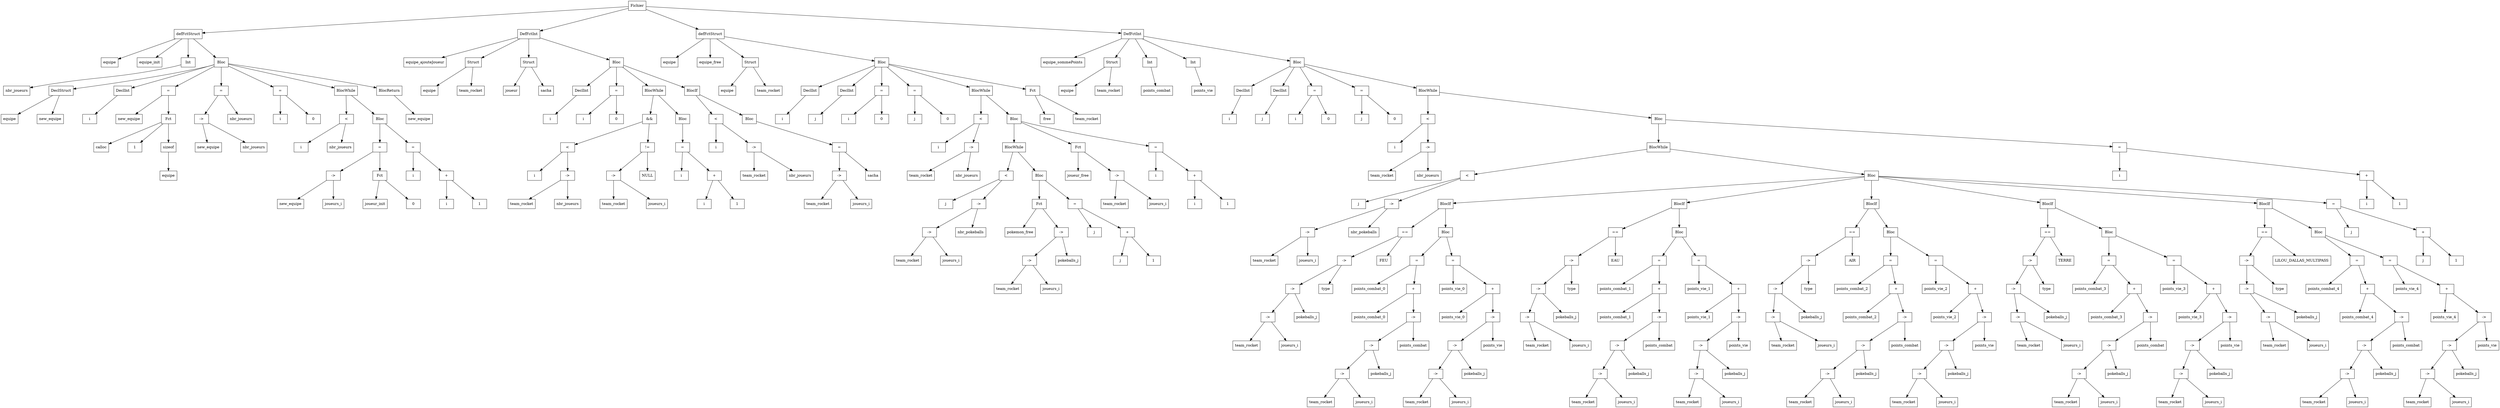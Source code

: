 digraph "ast"{

	nodesep=1;
	ranksep=1;

	N0 [label="Fichier", shape="box"];
	N1 [label="defFctStruct", shape="box"];
	N2 [label="equipe", shape="box"];
	N3 [label="equipe_init", shape="box"];
	N4 [label="Int", shape="box"];
	N5 [label="nbr_joueurs", shape="box"];
	N6 [label="Bloc", shape="box"];
	N7 [label="DeclStruct", shape="box"];
	N8 [label="equipe", shape="box"];
	N9 [label="new_equipe", shape="box"];
	N10 [label="DeclInt", shape="box"];
	N11 [label="i", shape="box"];
	N12 [label="=", shape="box"];
	N13 [label="new_equipe", shape="box"];
	N14 [label="Fct", shape="box"];
	N15 [label="calloc", shape="box"];
	N16 [label="1", shape="box"];
	N17 [label="sizeof", shape="box"];
	N18 [label="equipe", shape="box"];
	N19 [label="=", shape="box"];
	N20 [label="->", shape="box"];
	N21 [label="new_equipe", shape="box"];
	N22 [label="nbr_joueurs", shape="box"];
	N23 [label="nbr_joueurs", shape="box"];
	N24 [label="=", shape="box"];
	N25 [label="i", shape="box"];
	N26 [label="0", shape="box"];
	N27 [label="BlocWhile", shape="box"];
	N28 [label="<", shape="box"];
	N29 [label="i", shape="box"];
	N30 [label="nbr_joueurs", shape="box"];
	N31 [label="Bloc", shape="box"];
	N32 [label="=", shape="box"];
	N33 [label="->", shape="box"];
	N34 [label="new_equipe", shape="box"];
	N35 [label="joueurs_i", shape="box"];
	N36 [label="Fct", shape="box"];
	N37 [label="joueur_init", shape="box"];
	N38 [label="0", shape="box"];
	N39 [label="=", shape="box"];
	N40 [label="i", shape="box"];
	N41 [label="+", shape="box"];
	N42 [label="i", shape="box"];
	N43 [label="1", shape="box"];
	N44 [label="BlocReturn", shape="box"];
	N45 [label="new_equipe", shape="box"];
	N46 [label="DefFctInt", shape="box"];
	N47 [label="equipe_ajouteJoueur", shape="box"];
	N48 [label="Struct", shape="box"];
	N49 [label="equipe", shape="box"];
	N50 [label="team_rocket", shape="box"];
	N51 [label="Struct", shape="box"];
	N52 [label="joueur", shape="box"];
	N53 [label="sacha", shape="box"];
	N54 [label="Bloc", shape="box"];
	N55 [label="DeclInt", shape="box"];
	N56 [label="i", shape="box"];
	N57 [label="=", shape="box"];
	N58 [label="i", shape="box"];
	N59 [label="0", shape="box"];
	N60 [label="BlocWhile", shape="box"];
	N61 [label="&&", shape="box"];
	N62 [label="<", shape="box"];
	N63 [label="i", shape="box"];
	N64 [label="->", shape="box"];
	N65 [label="team_rocket", shape="box"];
	N66 [label="nbr_joueurs", shape="box"];
	N67 [label="!=", shape="box"];
	N68 [label="->", shape="box"];
	N69 [label="team_rocket", shape="box"];
	N70 [label="joueurs_i", shape="box"];
	N71 [label="NULL", shape="box"];
	N72 [label="Bloc", shape="box"];
	N73 [label="=", shape="box"];
	N74 [label="i", shape="box"];
	N75 [label="+", shape="box"];
	N76 [label="i", shape="box"];
	N77 [label="1", shape="box"];
	N78 [label="BlocIf", shape="box"];
	N79 [label="<", shape="box"];
	N80 [label="i", shape="box"];
	N81 [label="->", shape="box"];
	N82 [label="team_rocket", shape="box"];
	N83 [label="nbr_joueurs", shape="box"];
	N84 [label="Bloc", shape="box"];
	N85 [label="=", shape="box"];
	N86 [label="->", shape="box"];
	N87 [label="team_rocket", shape="box"];
	N88 [label="joueurs_i", shape="box"];
	N89 [label="sacha", shape="box"];
	N90 [label="defFctStruct", shape="box"];
	N91 [label="equipe", shape="box"];
	N92 [label="equipe_free", shape="box"];
	N93 [label="Struct", shape="box"];
	N94 [label="equipe", shape="box"];
	N95 [label="team_rocket", shape="box"];
	N96 [label="Bloc", shape="box"];
	N97 [label="DeclInt", shape="box"];
	N98 [label="i", shape="box"];
	N99 [label="DeclInt", shape="box"];
	N100 [label="j", shape="box"];
	N101 [label="=", shape="box"];
	N102 [label="i", shape="box"];
	N103 [label="0", shape="box"];
	N104 [label="=", shape="box"];
	N105 [label="j", shape="box"];
	N106 [label="0", shape="box"];
	N107 [label="BlocWhile", shape="box"];
	N108 [label="<", shape="box"];
	N109 [label="i", shape="box"];
	N110 [label="->", shape="box"];
	N111 [label="team_rocket", shape="box"];
	N112 [label="nbr_joueurs", shape="box"];
	N113 [label="Bloc", shape="box"];
	N114 [label="BlocWhile", shape="box"];
	N115 [label="<", shape="box"];
	N116 [label="j", shape="box"];
	N117 [label="->", shape="box"];
	N118 [label="->", shape="box"];
	N119 [label="team_rocket", shape="box"];
	N120 [label="joueurs_i", shape="box"];
	N121 [label="nbr_pokeballs", shape="box"];
	N122 [label="Bloc", shape="box"];
	N123 [label="Fct", shape="box"];
	N124 [label="pokemon_free", shape="box"];
	N125 [label="->", shape="box"];
	N126 [label="->", shape="box"];
	N127 [label="team_rocket", shape="box"];
	N128 [label="joueurs_i", shape="box"];
	N129 [label="pokeballs_j", shape="box"];
	N130 [label="=", shape="box"];
	N131 [label="j", shape="box"];
	N132 [label="+", shape="box"];
	N133 [label="j", shape="box"];
	N134 [label="1", shape="box"];
	N135 [label="Fct", shape="box"];
	N136 [label="joueur_free", shape="box"];
	N137 [label="->", shape="box"];
	N138 [label="team_rocket", shape="box"];
	N139 [label="joueurs_i", shape="box"];
	N140 [label="=", shape="box"];
	N141 [label="i", shape="box"];
	N142 [label="+", shape="box"];
	N143 [label="i", shape="box"];
	N144 [label="1", shape="box"];
	N145 [label="Fct", shape="box"];
	N146 [label="free", shape="box"];
	N147 [label="team_rocket", shape="box"];
	N148 [label="DefFctInt", shape="box"];
	N149 [label="equipe_sommePoints", shape="box"];
	N150 [label="Struct", shape="box"];
	N151 [label="equipe", shape="box"];
	N152 [label="team_rocket", shape="box"];
	N153 [label="Int", shape="box"];
	N154 [label="points_combat", shape="box"];
	N155 [label="Int", shape="box"];
	N156 [label="points_vie", shape="box"];
	N157 [label="Bloc", shape="box"];
	N158 [label="DeclInt", shape="box"];
	N159 [label="i", shape="box"];
	N160 [label="DeclInt", shape="box"];
	N161 [label="j", shape="box"];
	N162 [label="=", shape="box"];
	N163 [label="i", shape="box"];
	N164 [label="0", shape="box"];
	N165 [label="=", shape="box"];
	N166 [label="j", shape="box"];
	N167 [label="0", shape="box"];
	N168 [label="BlocWhile", shape="box"];
	N169 [label="<", shape="box"];
	N170 [label="i", shape="box"];
	N171 [label="->", shape="box"];
	N172 [label="team_rocket", shape="box"];
	N173 [label="nbr_joueurs", shape="box"];
	N174 [label="Bloc", shape="box"];
	N175 [label="BlocWhile", shape="box"];
	N176 [label="<", shape="box"];
	N177 [label="j", shape="box"];
	N178 [label="->", shape="box"];
	N179 [label="->", shape="box"];
	N180 [label="team_rocket", shape="box"];
	N181 [label="joueurs_i", shape="box"];
	N182 [label="nbr_pokeballs", shape="box"];
	N183 [label="Bloc", shape="box"];
	N184 [label="BlocIf", shape="box"];
	N185 [label="==", shape="box"];
	N186 [label="->", shape="box"];
	N187 [label="->", shape="box"];
	N188 [label="->", shape="box"];
	N189 [label="team_rocket", shape="box"];
	N190 [label="joueurs_i", shape="box"];
	N191 [label="pokeballs_j", shape="box"];
	N192 [label="type", shape="box"];
	N193 [label="FEU", shape="box"];
	N194 [label="Bloc", shape="box"];
	N195 [label="=", shape="box"];
	N196 [label="points_combat_0", shape="box"];
	N197 [label="+", shape="box"];
	N198 [label="points_combat_0", shape="box"];
	N199 [label="->", shape="box"];
	N200 [label="->", shape="box"];
	N201 [label="->", shape="box"];
	N202 [label="team_rocket", shape="box"];
	N203 [label="joueurs_i", shape="box"];
	N204 [label="pokeballs_j", shape="box"];
	N205 [label="points_combat", shape="box"];
	N206 [label="=", shape="box"];
	N207 [label="points_vie_0", shape="box"];
	N208 [label="+", shape="box"];
	N209 [label="points_vie_0", shape="box"];
	N210 [label="->", shape="box"];
	N211 [label="->", shape="box"];
	N212 [label="->", shape="box"];
	N213 [label="team_rocket", shape="box"];
	N214 [label="joueurs_i", shape="box"];
	N215 [label="pokeballs_j", shape="box"];
	N216 [label="points_vie", shape="box"];
	N217 [label="BlocIf", shape="box"];
	N218 [label="==", shape="box"];
	N219 [label="->", shape="box"];
	N220 [label="->", shape="box"];
	N221 [label="->", shape="box"];
	N222 [label="team_rocket", shape="box"];
	N223 [label="joueurs_i", shape="box"];
	N224 [label="pokeballs_j", shape="box"];
	N225 [label="type", shape="box"];
	N226 [label="EAU", shape="box"];
	N227 [label="Bloc", shape="box"];
	N228 [label="=", shape="box"];
	N229 [label="points_combat_1", shape="box"];
	N230 [label="+", shape="box"];
	N231 [label="points_combat_1", shape="box"];
	N232 [label="->", shape="box"];
	N233 [label="->", shape="box"];
	N234 [label="->", shape="box"];
	N235 [label="team_rocket", shape="box"];
	N236 [label="joueurs_i", shape="box"];
	N237 [label="pokeballs_j", shape="box"];
	N238 [label="points_combat", shape="box"];
	N239 [label="=", shape="box"];
	N240 [label="points_vie_1", shape="box"];
	N241 [label="+", shape="box"];
	N242 [label="points_vie_1", shape="box"];
	N243 [label="->", shape="box"];
	N244 [label="->", shape="box"];
	N245 [label="->", shape="box"];
	N246 [label="team_rocket", shape="box"];
	N247 [label="joueurs_i", shape="box"];
	N248 [label="pokeballs_j", shape="box"];
	N249 [label="points_vie", shape="box"];
	N250 [label="BlocIf", shape="box"];
	N251 [label="==", shape="box"];
	N252 [label="->", shape="box"];
	N253 [label="->", shape="box"];
	N254 [label="->", shape="box"];
	N255 [label="team_rocket", shape="box"];
	N256 [label="joueurs_i", shape="box"];
	N257 [label="pokeballs_j", shape="box"];
	N258 [label="type", shape="box"];
	N259 [label="AIR", shape="box"];
	N260 [label="Bloc", shape="box"];
	N261 [label="=", shape="box"];
	N262 [label="points_combat_2", shape="box"];
	N263 [label="+", shape="box"];
	N264 [label="points_combat_2", shape="box"];
	N265 [label="->", shape="box"];
	N266 [label="->", shape="box"];
	N267 [label="->", shape="box"];
	N268 [label="team_rocket", shape="box"];
	N269 [label="joueurs_i", shape="box"];
	N270 [label="pokeballs_j", shape="box"];
	N271 [label="points_combat", shape="box"];
	N272 [label="=", shape="box"];
	N273 [label="points_vie_2", shape="box"];
	N274 [label="+", shape="box"];
	N275 [label="points_vie_2", shape="box"];
	N276 [label="->", shape="box"];
	N277 [label="->", shape="box"];
	N278 [label="->", shape="box"];
	N279 [label="team_rocket", shape="box"];
	N280 [label="joueurs_i", shape="box"];
	N281 [label="pokeballs_j", shape="box"];
	N282 [label="points_vie", shape="box"];
	N283 [label="BlocIf", shape="box"];
	N284 [label="==", shape="box"];
	N285 [label="->", shape="box"];
	N286 [label="->", shape="box"];
	N287 [label="->", shape="box"];
	N288 [label="team_rocket", shape="box"];
	N289 [label="joueurs_i", shape="box"];
	N290 [label="pokeballs_j", shape="box"];
	N291 [label="type", shape="box"];
	N292 [label="TERRE", shape="box"];
	N293 [label="Bloc", shape="box"];
	N294 [label="=", shape="box"];
	N295 [label="points_combat_3", shape="box"];
	N296 [label="+", shape="box"];
	N297 [label="points_combat_3", shape="box"];
	N298 [label="->", shape="box"];
	N299 [label="->", shape="box"];
	N300 [label="->", shape="box"];
	N301 [label="team_rocket", shape="box"];
	N302 [label="joueurs_i", shape="box"];
	N303 [label="pokeballs_j", shape="box"];
	N304 [label="points_combat", shape="box"];
	N305 [label="=", shape="box"];
	N306 [label="points_vie_3", shape="box"];
	N307 [label="+", shape="box"];
	N308 [label="points_vie_3", shape="box"];
	N309 [label="->", shape="box"];
	N310 [label="->", shape="box"];
	N311 [label="->", shape="box"];
	N312 [label="team_rocket", shape="box"];
	N313 [label="joueurs_i", shape="box"];
	N314 [label="pokeballs_j", shape="box"];
	N315 [label="points_vie", shape="box"];
	N316 [label="BlocIf", shape="box"];
	N317 [label="==", shape="box"];
	N318 [label="->", shape="box"];
	N319 [label="->", shape="box"];
	N320 [label="->", shape="box"];
	N321 [label="team_rocket", shape="box"];
	N322 [label="joueurs_i", shape="box"];
	N323 [label="pokeballs_j", shape="box"];
	N324 [label="type", shape="box"];
	N325 [label="LILOU_DALLAS_MULTIPASS", shape="box"];
	N326 [label="Bloc", shape="box"];
	N327 [label="=", shape="box"];
	N328 [label="points_combat_4", shape="box"];
	N329 [label="+", shape="box"];
	N330 [label="points_combat_4", shape="box"];
	N331 [label="->", shape="box"];
	N332 [label="->", shape="box"];
	N333 [label="->", shape="box"];
	N334 [label="team_rocket", shape="box"];
	N335 [label="joueurs_i", shape="box"];
	N336 [label="pokeballs_j", shape="box"];
	N337 [label="points_combat", shape="box"];
	N338 [label="=", shape="box"];
	N339 [label="points_vie_4", shape="box"];
	N340 [label="+", shape="box"];
	N341 [label="points_vie_4", shape="box"];
	N342 [label="->", shape="box"];
	N343 [label="->", shape="box"];
	N344 [label="->", shape="box"];
	N345 [label="team_rocket", shape="box"];
	N346 [label="joueurs_i", shape="box"];
	N347 [label="pokeballs_j", shape="box"];
	N348 [label="points_vie", shape="box"];
	N349 [label="=", shape="box"];
	N350 [label="j", shape="box"];
	N351 [label="+", shape="box"];
	N352 [label="j", shape="box"];
	N353 [label="1", shape="box"];
	N354 [label="=", shape="box"];
	N355 [label="i", shape="box"];
	N356 [label="+", shape="box"];
	N357 [label="i", shape="box"];
	N358 [label="1", shape="box"];

	N1 -> N2; 
	N1 -> N3; 
	N4 -> N5; 
	N1 -> N4; 
	N7 -> N8; 
	N7 -> N9; 
	N6 -> N7; 
	N10 -> N11; 
	N6 -> N10; 
	N12 -> N13; 
	N14 -> N15; 
	N14 -> N16; 
	N17 -> N18; 
	N14 -> N17; 
	N12 -> N14; 
	N6 -> N12; 
	N20 -> N21; 
	N20 -> N22; 
	N19 -> N20; 
	N19 -> N23; 
	N6 -> N19; 
	N24 -> N25; 
	N24 -> N26; 
	N6 -> N24; 
	N28 -> N29; 
	N28 -> N30; 
	N27 -> N28; 
	N33 -> N34; 
	N33 -> N35; 
	N32 -> N33; 
	N36 -> N37; 
	N36 -> N38; 
	N32 -> N36; 
	N31 -> N32; 
	N39 -> N40; 
	N41 -> N42; 
	N41 -> N43; 
	N39 -> N41; 
	N31 -> N39; 
	N27 -> N31; 
	N6 -> N27; 
	N44 -> N45; 
	N6 -> N44; 
	N1 -> N6; 
	N0 -> N1; 
	N46 -> N47; 
	N48 -> N49; 
	N48 -> N50; 
	N46 -> N48; 
	N51 -> N52; 
	N51 -> N53; 
	N46 -> N51; 
	N55 -> N56; 
	N54 -> N55; 
	N57 -> N58; 
	N57 -> N59; 
	N54 -> N57; 
	N62 -> N63; 
	N64 -> N65; 
	N64 -> N66; 
	N62 -> N64; 
	N61 -> N62; 
	N68 -> N69; 
	N68 -> N70; 
	N67 -> N68; 
	N67 -> N71; 
	N61 -> N67; 
	N60 -> N61; 
	N73 -> N74; 
	N75 -> N76; 
	N75 -> N77; 
	N73 -> N75; 
	N72 -> N73; 
	N60 -> N72; 
	N54 -> N60; 
	N79 -> N80; 
	N81 -> N82; 
	N81 -> N83; 
	N79 -> N81; 
	N78 -> N79; 
	N86 -> N87; 
	N86 -> N88; 
	N85 -> N86; 
	N85 -> N89; 
	N84 -> N85; 
	N78 -> N84; 
	N54 -> N78; 
	N46 -> N54; 
	N0 -> N46; 
	N90 -> N91; 
	N90 -> N92; 
	N93 -> N94; 
	N93 -> N95; 
	N90 -> N93; 
	N97 -> N98; 
	N96 -> N97; 
	N99 -> N100; 
	N96 -> N99; 
	N101 -> N102; 
	N101 -> N103; 
	N96 -> N101; 
	N104 -> N105; 
	N104 -> N106; 
	N96 -> N104; 
	N108 -> N109; 
	N110 -> N111; 
	N110 -> N112; 
	N108 -> N110; 
	N107 -> N108; 
	N115 -> N116; 
	N118 -> N119; 
	N118 -> N120; 
	N117 -> N118; 
	N117 -> N121; 
	N115 -> N117; 
	N114 -> N115; 
	N123 -> N124; 
	N126 -> N127; 
	N126 -> N128; 
	N125 -> N126; 
	N125 -> N129; 
	N123 -> N125; 
	N122 -> N123; 
	N130 -> N131; 
	N132 -> N133; 
	N132 -> N134; 
	N130 -> N132; 
	N122 -> N130; 
	N114 -> N122; 
	N113 -> N114; 
	N135 -> N136; 
	N137 -> N138; 
	N137 -> N139; 
	N135 -> N137; 
	N113 -> N135; 
	N140 -> N141; 
	N142 -> N143; 
	N142 -> N144; 
	N140 -> N142; 
	N113 -> N140; 
	N107 -> N113; 
	N96 -> N107; 
	N145 -> N146; 
	N145 -> N147; 
	N96 -> N145; 
	N90 -> N96; 
	N0 -> N90; 
	N148 -> N149; 
	N150 -> N151; 
	N150 -> N152; 
	N148 -> N150; 
	N153 -> N154; 
	N148 -> N153; 
	N155 -> N156; 
	N148 -> N155; 
	N158 -> N159; 
	N157 -> N158; 
	N160 -> N161; 
	N157 -> N160; 
	N162 -> N163; 
	N162 -> N164; 
	N157 -> N162; 
	N165 -> N166; 
	N165 -> N167; 
	N157 -> N165; 
	N169 -> N170; 
	N171 -> N172; 
	N171 -> N173; 
	N169 -> N171; 
	N168 -> N169; 
	N176 -> N177; 
	N179 -> N180; 
	N179 -> N181; 
	N178 -> N179; 
	N178 -> N182; 
	N176 -> N178; 
	N175 -> N176; 
	N188 -> N189; 
	N188 -> N190; 
	N187 -> N188; 
	N187 -> N191; 
	N186 -> N187; 
	N186 -> N192; 
	N185 -> N186; 
	N185 -> N193; 
	N184 -> N185; 
	N195 -> N196; 
	N197 -> N198; 
	N201 -> N202; 
	N201 -> N203; 
	N200 -> N201; 
	N200 -> N204; 
	N199 -> N200; 
	N199 -> N205; 
	N197 -> N199; 
	N195 -> N197; 
	N194 -> N195; 
	N206 -> N207; 
	N208 -> N209; 
	N212 -> N213; 
	N212 -> N214; 
	N211 -> N212; 
	N211 -> N215; 
	N210 -> N211; 
	N210 -> N216; 
	N208 -> N210; 
	N206 -> N208; 
	N194 -> N206; 
	N184 -> N194; 
	N183 -> N184; 
	N221 -> N222; 
	N221 -> N223; 
	N220 -> N221; 
	N220 -> N224; 
	N219 -> N220; 
	N219 -> N225; 
	N218 -> N219; 
	N218 -> N226; 
	N217 -> N218; 
	N228 -> N229; 
	N230 -> N231; 
	N234 -> N235; 
	N234 -> N236; 
	N233 -> N234; 
	N233 -> N237; 
	N232 -> N233; 
	N232 -> N238; 
	N230 -> N232; 
	N228 -> N230; 
	N227 -> N228; 
	N239 -> N240; 
	N241 -> N242; 
	N245 -> N246; 
	N245 -> N247; 
	N244 -> N245; 
	N244 -> N248; 
	N243 -> N244; 
	N243 -> N249; 
	N241 -> N243; 
	N239 -> N241; 
	N227 -> N239; 
	N217 -> N227; 
	N183 -> N217; 
	N254 -> N255; 
	N254 -> N256; 
	N253 -> N254; 
	N253 -> N257; 
	N252 -> N253; 
	N252 -> N258; 
	N251 -> N252; 
	N251 -> N259; 
	N250 -> N251; 
	N261 -> N262; 
	N263 -> N264; 
	N267 -> N268; 
	N267 -> N269; 
	N266 -> N267; 
	N266 -> N270; 
	N265 -> N266; 
	N265 -> N271; 
	N263 -> N265; 
	N261 -> N263; 
	N260 -> N261; 
	N272 -> N273; 
	N274 -> N275; 
	N278 -> N279; 
	N278 -> N280; 
	N277 -> N278; 
	N277 -> N281; 
	N276 -> N277; 
	N276 -> N282; 
	N274 -> N276; 
	N272 -> N274; 
	N260 -> N272; 
	N250 -> N260; 
	N183 -> N250; 
	N287 -> N288; 
	N287 -> N289; 
	N286 -> N287; 
	N286 -> N290; 
	N285 -> N286; 
	N285 -> N291; 
	N284 -> N285; 
	N284 -> N292; 
	N283 -> N284; 
	N294 -> N295; 
	N296 -> N297; 
	N300 -> N301; 
	N300 -> N302; 
	N299 -> N300; 
	N299 -> N303; 
	N298 -> N299; 
	N298 -> N304; 
	N296 -> N298; 
	N294 -> N296; 
	N293 -> N294; 
	N305 -> N306; 
	N307 -> N308; 
	N311 -> N312; 
	N311 -> N313; 
	N310 -> N311; 
	N310 -> N314; 
	N309 -> N310; 
	N309 -> N315; 
	N307 -> N309; 
	N305 -> N307; 
	N293 -> N305; 
	N283 -> N293; 
	N183 -> N283; 
	N320 -> N321; 
	N320 -> N322; 
	N319 -> N320; 
	N319 -> N323; 
	N318 -> N319; 
	N318 -> N324; 
	N317 -> N318; 
	N317 -> N325; 
	N316 -> N317; 
	N327 -> N328; 
	N329 -> N330; 
	N333 -> N334; 
	N333 -> N335; 
	N332 -> N333; 
	N332 -> N336; 
	N331 -> N332; 
	N331 -> N337; 
	N329 -> N331; 
	N327 -> N329; 
	N326 -> N327; 
	N338 -> N339; 
	N340 -> N341; 
	N344 -> N345; 
	N344 -> N346; 
	N343 -> N344; 
	N343 -> N347; 
	N342 -> N343; 
	N342 -> N348; 
	N340 -> N342; 
	N338 -> N340; 
	N326 -> N338; 
	N316 -> N326; 
	N183 -> N316; 
	N349 -> N350; 
	N351 -> N352; 
	N351 -> N353; 
	N349 -> N351; 
	N183 -> N349; 
	N175 -> N183; 
	N174 -> N175; 
	N354 -> N355; 
	N356 -> N357; 
	N356 -> N358; 
	N354 -> N356; 
	N174 -> N354; 
	N168 -> N174; 
	N157 -> N168; 
	N148 -> N157; 
	N0 -> N148; 
}

